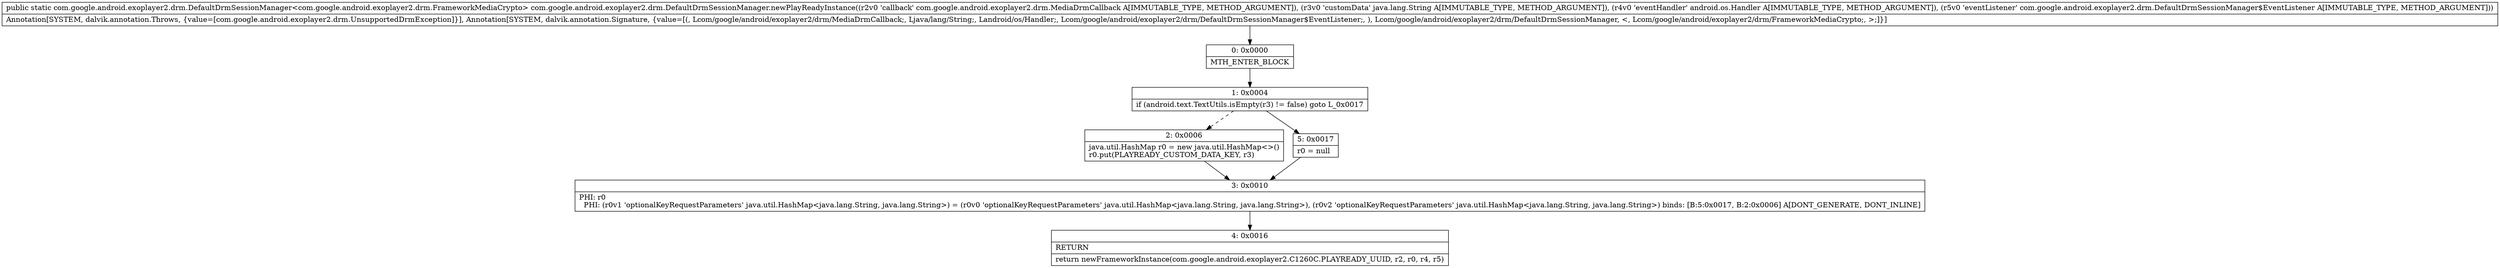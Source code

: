 digraph "CFG forcom.google.android.exoplayer2.drm.DefaultDrmSessionManager.newPlayReadyInstance(Lcom\/google\/android\/exoplayer2\/drm\/MediaDrmCallback;Ljava\/lang\/String;Landroid\/os\/Handler;Lcom\/google\/android\/exoplayer2\/drm\/DefaultDrmSessionManager$EventListener;)Lcom\/google\/android\/exoplayer2\/drm\/DefaultDrmSessionManager;" {
Node_0 [shape=record,label="{0\:\ 0x0000|MTH_ENTER_BLOCK\l}"];
Node_1 [shape=record,label="{1\:\ 0x0004|if (android.text.TextUtils.isEmpty(r3) != false) goto L_0x0017\l}"];
Node_2 [shape=record,label="{2\:\ 0x0006|java.util.HashMap r0 = new java.util.HashMap\<\>()\lr0.put(PLAYREADY_CUSTOM_DATA_KEY, r3)\l}"];
Node_3 [shape=record,label="{3\:\ 0x0010|PHI: r0 \l  PHI: (r0v1 'optionalKeyRequestParameters' java.util.HashMap\<java.lang.String, java.lang.String\>) = (r0v0 'optionalKeyRequestParameters' java.util.HashMap\<java.lang.String, java.lang.String\>), (r0v2 'optionalKeyRequestParameters' java.util.HashMap\<java.lang.String, java.lang.String\>) binds: [B:5:0x0017, B:2:0x0006] A[DONT_GENERATE, DONT_INLINE]\l}"];
Node_4 [shape=record,label="{4\:\ 0x0016|RETURN\l|return newFrameworkInstance(com.google.android.exoplayer2.C1260C.PLAYREADY_UUID, r2, r0, r4, r5)\l}"];
Node_5 [shape=record,label="{5\:\ 0x0017|r0 = null\l}"];
MethodNode[shape=record,label="{public static com.google.android.exoplayer2.drm.DefaultDrmSessionManager\<com.google.android.exoplayer2.drm.FrameworkMediaCrypto\> com.google.android.exoplayer2.drm.DefaultDrmSessionManager.newPlayReadyInstance((r2v0 'callback' com.google.android.exoplayer2.drm.MediaDrmCallback A[IMMUTABLE_TYPE, METHOD_ARGUMENT]), (r3v0 'customData' java.lang.String A[IMMUTABLE_TYPE, METHOD_ARGUMENT]), (r4v0 'eventHandler' android.os.Handler A[IMMUTABLE_TYPE, METHOD_ARGUMENT]), (r5v0 'eventListener' com.google.android.exoplayer2.drm.DefaultDrmSessionManager$EventListener A[IMMUTABLE_TYPE, METHOD_ARGUMENT]))  | Annotation[SYSTEM, dalvik.annotation.Throws, \{value=[com.google.android.exoplayer2.drm.UnsupportedDrmException]\}], Annotation[SYSTEM, dalvik.annotation.Signature, \{value=[(, Lcom\/google\/android\/exoplayer2\/drm\/MediaDrmCallback;, Ljava\/lang\/String;, Landroid\/os\/Handler;, Lcom\/google\/android\/exoplayer2\/drm\/DefaultDrmSessionManager$EventListener;, ), Lcom\/google\/android\/exoplayer2\/drm\/DefaultDrmSessionManager, \<, Lcom\/google\/android\/exoplayer2\/drm\/FrameworkMediaCrypto;, \>;]\}]\l}"];
MethodNode -> Node_0;
Node_0 -> Node_1;
Node_1 -> Node_2[style=dashed];
Node_1 -> Node_5;
Node_2 -> Node_3;
Node_3 -> Node_4;
Node_5 -> Node_3;
}

